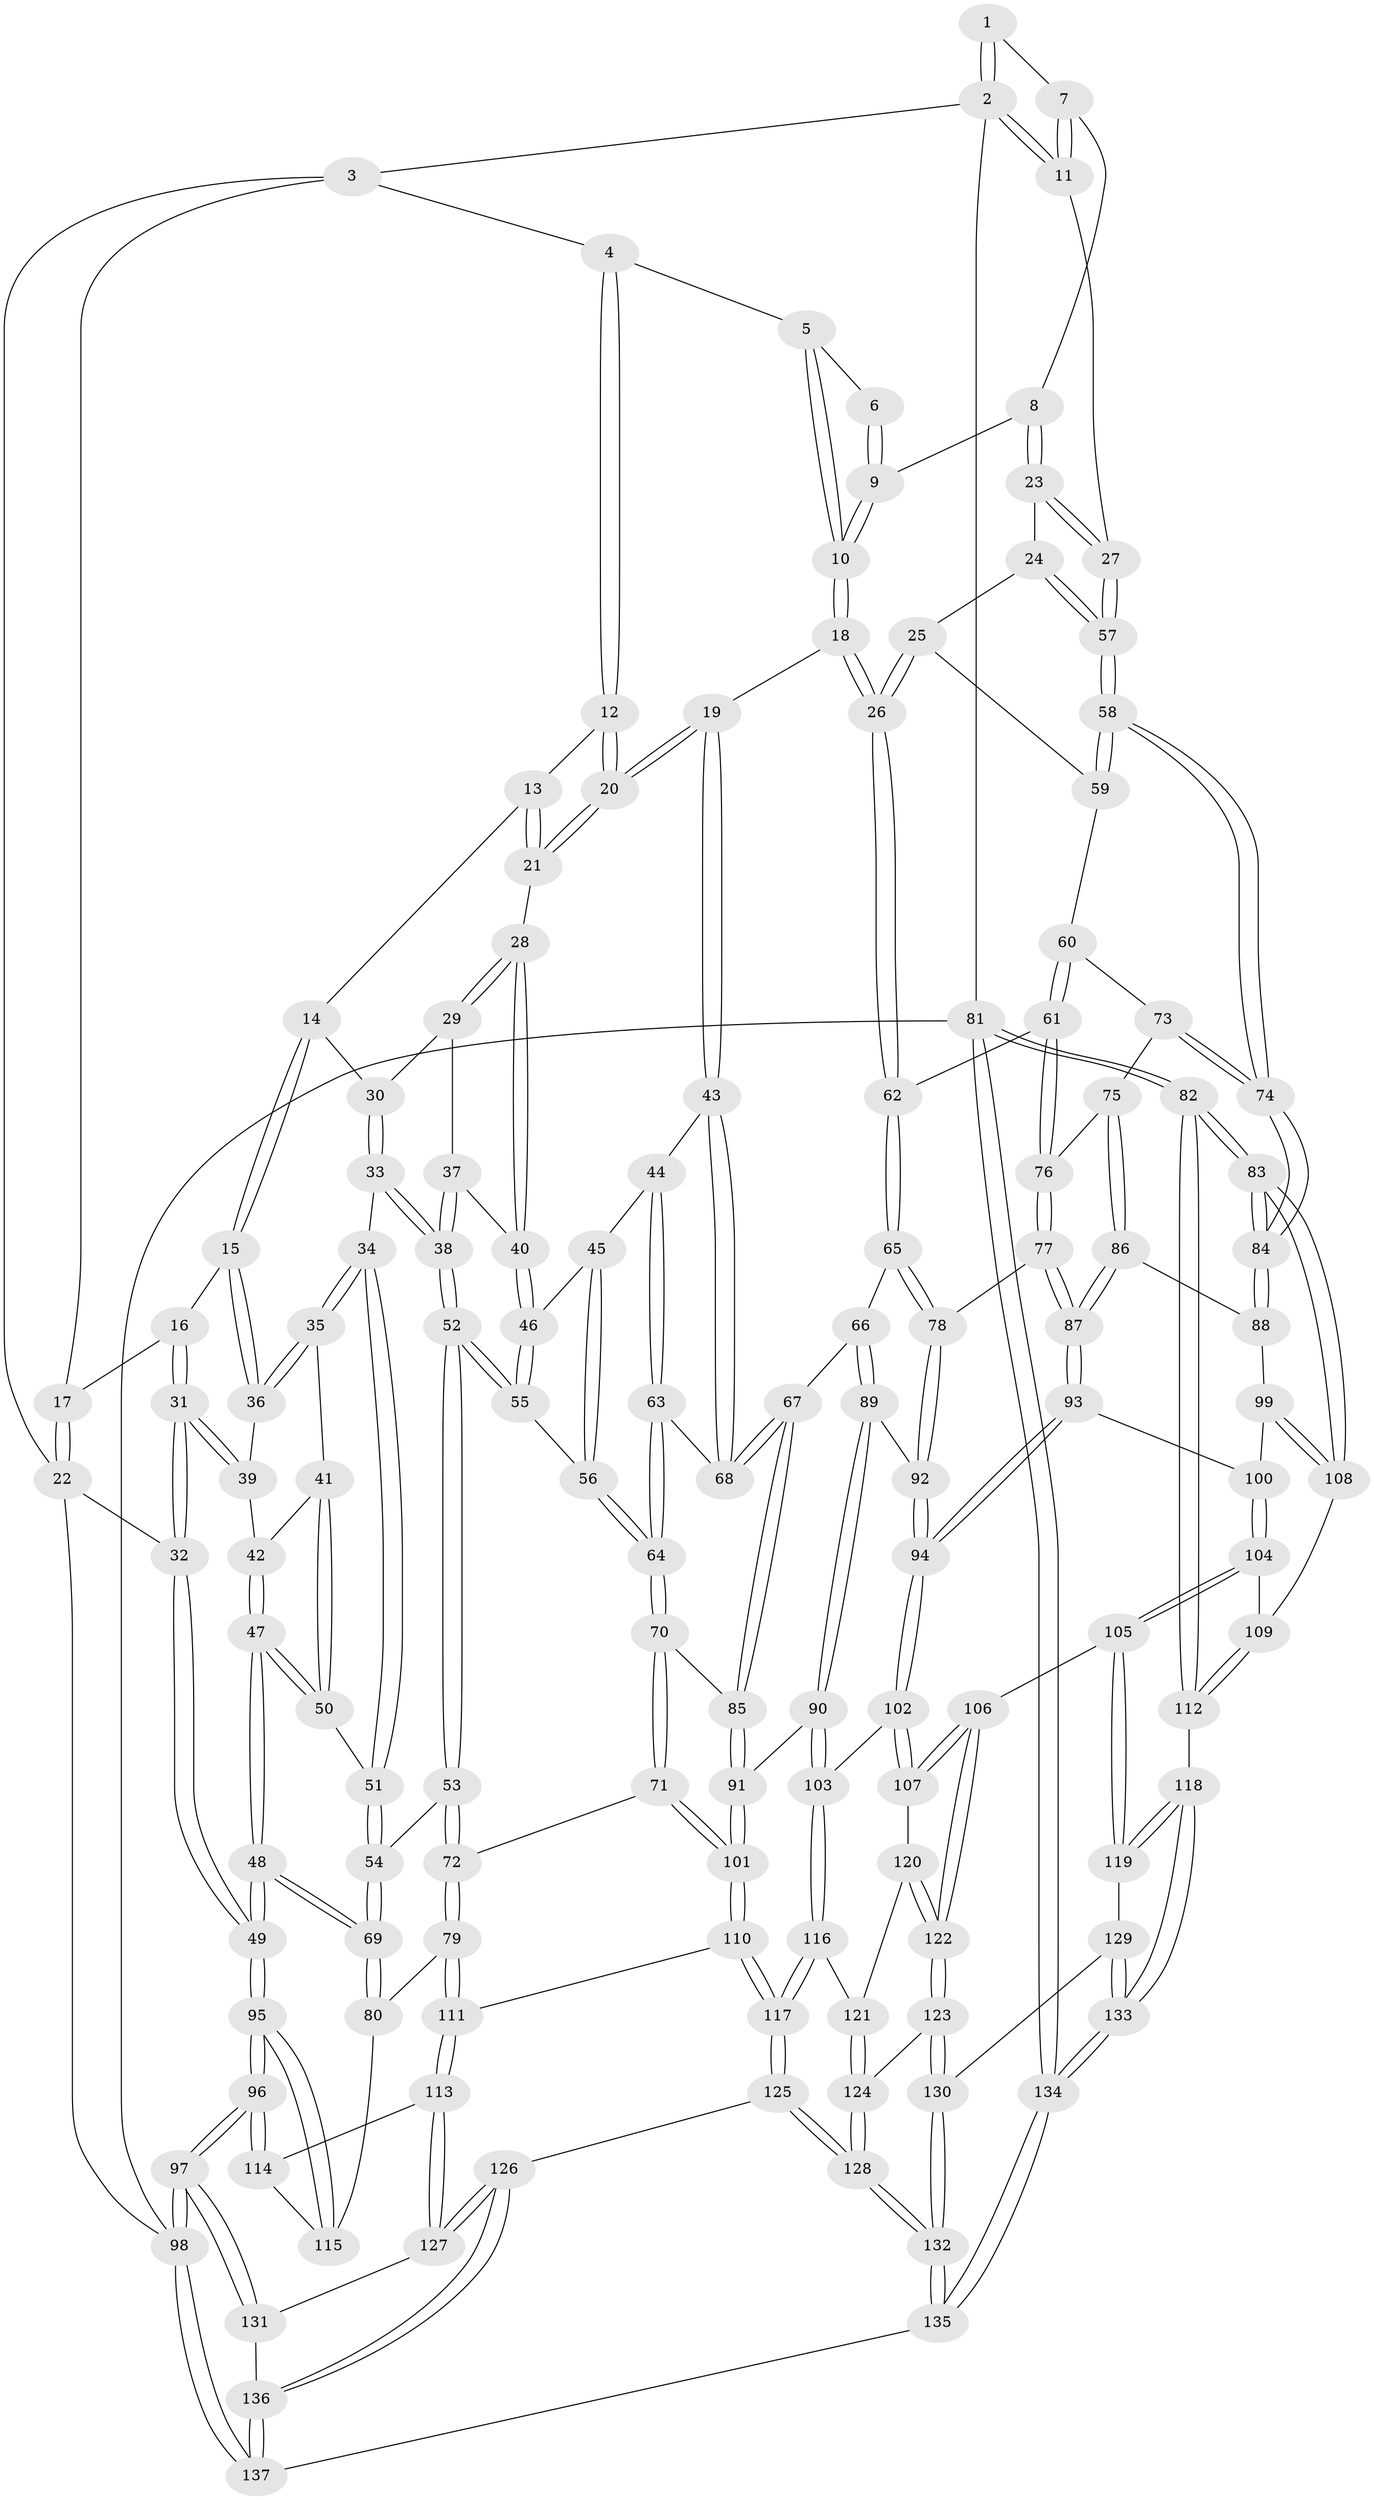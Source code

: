// Generated by graph-tools (version 1.1) at 2025/38/03/09/25 02:38:47]
// undirected, 137 vertices, 339 edges
graph export_dot {
graph [start="1"]
  node [color=gray90,style=filled];
  1 [pos="+0.8036787505712065+0"];
  2 [pos="+1+0"];
  3 [pos="+0.048467222746354253+0"];
  4 [pos="+0.3649987370019995+0"];
  5 [pos="+0.6924843181481922+0"];
  6 [pos="+0.7913108297332868+0"];
  7 [pos="+0.9493096116351882+0.10139849246049976"];
  8 [pos="+0.8629307843764749+0.15737154254473004"];
  9 [pos="+0.8240945698183579+0.06380982122236112"];
  10 [pos="+0.6644198219200811+0.18414120436792553"];
  11 [pos="+1+0.10917018178431612"];
  12 [pos="+0.36253729263874973+0"];
  13 [pos="+0.35128636336991137+0"];
  14 [pos="+0.266351442092922+0.09035239611053936"];
  15 [pos="+0.13099887167588756+0.16283502617533577"];
  16 [pos="+0.10187514990929045+0.15705038639273375"];
  17 [pos="+0.058220484307294866+0.12914899484424797"];
  18 [pos="+0.6499764757371576+0.2361159375896145"];
  19 [pos="+0.6469043103182056+0.2374478249778566"];
  20 [pos="+0.6290158344765352+0.23035171390954529"];
  21 [pos="+0.4692955337002535+0.2398487197283383"];
  22 [pos="+0+0.12094186423757071"];
  23 [pos="+0.8578920807655436+0.2099358552248818"];
  24 [pos="+0.8369772757033224+0.2499615273812529"];
  25 [pos="+0.835910952444478+0.25156945719986884"];
  26 [pos="+0.8012473521764871+0.26470117645402785"];
  27 [pos="+1+0.12563663727490168"];
  28 [pos="+0.4548698322190361+0.2529179369043123"];
  29 [pos="+0.34757475534345705+0.2004779579071704"];
  30 [pos="+0.27260342914383084+0.11356225521576833"];
  31 [pos="+0+0.27206079130605376"];
  32 [pos="+0+0.34176801655598477"];
  33 [pos="+0.2708281746862013+0.28062802715238944"];
  34 [pos="+0.21620391555102364+0.30447795785856563"];
  35 [pos="+0.1662833548921661+0.2844449149425768"];
  36 [pos="+0.13151192201399664+0.174265544760898"];
  37 [pos="+0.3604760637766864+0.279799843873935"];
  38 [pos="+0.30069994127739275+0.305095853601235"];
  39 [pos="+0.07570084080075806+0.28934284559848267"];
  40 [pos="+0.4352797892426335+0.2876690599559825"];
  41 [pos="+0.1343424123090494+0.3139686455195104"];
  42 [pos="+0.08347122139894382+0.30129133173950723"];
  43 [pos="+0.6195090486045816+0.3354029028779633"];
  44 [pos="+0.49487825697180826+0.3537001589226301"];
  45 [pos="+0.444392502448351+0.31943163272767316"];
  46 [pos="+0.4356145129320017+0.30330831320928753"];
  47 [pos="+0.01685687911966201+0.46791564954524556"];
  48 [pos="+0+0.6075924556485479"];
  49 [pos="+0+0.6142931210157596"];
  50 [pos="+0.1328867122577061+0.34523737918192315"];
  51 [pos="+0.20467396877059224+0.38969599651038606"];
  52 [pos="+0.3242259119797564+0.39128723051871106"];
  53 [pos="+0.30825205929996125+0.43058942434887293"];
  54 [pos="+0.21161584913325887+0.4146544352087123"];
  55 [pos="+0.33990963889797615+0.3847872094923595"];
  56 [pos="+0.4335377165261291+0.3936623046586774"];
  57 [pos="+1+0.24675643399844774"];
  58 [pos="+1+0.3336747249685671"];
  59 [pos="+0.89119039846228+0.2988625283600625"];
  60 [pos="+0.9266230382828247+0.3966786540612068"];
  61 [pos="+0.8730567794142119+0.44808511471462303"];
  62 [pos="+0.7956135137683092+0.4265465870951673"];
  63 [pos="+0.4783366155756945+0.4564879900927651"];
  64 [pos="+0.4727469144476974+0.46126996759298106"];
  65 [pos="+0.7820666521125633+0.4385314050347599"];
  66 [pos="+0.667928421951072+0.4688562843549637"];
  67 [pos="+0.662058494253337+0.466506225132699"];
  68 [pos="+0.6219774923996761+0.40025109197241726"];
  69 [pos="+0+0.5933257492835193"];
  70 [pos="+0.44310898109023683+0.524731090704953"];
  71 [pos="+0.40525924200068925+0.5555593218667702"];
  72 [pos="+0.3625949212106732+0.5564150600691498"];
  73 [pos="+1+0.41553371121107163"];
  74 [pos="+1+0.41954808462021126"];
  75 [pos="+0.9181132408791254+0.4965462073141443"];
  76 [pos="+0.8866312509133267+0.4787020300144965"];
  77 [pos="+0.8513078262848053+0.5403595274520712"];
  78 [pos="+0.8057713879262434+0.5358890552230275"];
  79 [pos="+0.32686149719251134+0.5871733484800462"];
  80 [pos="+0.2584432293428894+0.6039201234073789"];
  81 [pos="+1+1"];
  82 [pos="+1+0.831805282858249"];
  83 [pos="+1+0.7524950403102131"];
  84 [pos="+1+0.5441886978070464"];
  85 [pos="+0.5919885924678343+0.537512888788619"];
  86 [pos="+0.9587934943141847+0.5476802418753485"];
  87 [pos="+0.8722654759389536+0.5735657405643025"];
  88 [pos="+0.9608443795035576+0.5485684427537133"];
  89 [pos="+0.6790669479816979+0.49186544019641343"];
  90 [pos="+0.6326229600368176+0.6553175470505815"];
  91 [pos="+0.6024730727603471+0.6399462386551864"];
  92 [pos="+0.7456054591641451+0.6037104729054364"];
  93 [pos="+0.869668907119306+0.5848753544967791"];
  94 [pos="+0.747163409547595+0.6807468653061531"];
  95 [pos="+0+0.9186409985069703"];
  96 [pos="+0+1"];
  97 [pos="+0+1"];
  98 [pos="+0+1"];
  99 [pos="+0.9214075708437138+0.6427947292974519"];
  100 [pos="+0.9146237231299409+0.6432576100108194"];
  101 [pos="+0.49725028723538023+0.6652925222600358"];
  102 [pos="+0.7463111290069043+0.6843637560742359"];
  103 [pos="+0.6761151333647585+0.6828603951496274"];
  104 [pos="+0.8558407430025206+0.6884239743084719"];
  105 [pos="+0.7918785262924471+0.7277822510245265"];
  106 [pos="+0.7750658807762639+0.7168216142734993"];
  107 [pos="+0.7493023488786714+0.6883441997267349"];
  108 [pos="+0.9354979614830197+0.6511719931039459"];
  109 [pos="+0.9279609531849716+0.6998499520348719"];
  110 [pos="+0.494364213291848+0.6947890115384295"];
  111 [pos="+0.3561682144790123+0.7560207924020974"];
  112 [pos="+0.9751000105243312+0.8228097333324683"];
  113 [pos="+0.3501856379386782+0.7817330140805012"];
  114 [pos="+0.2700868213459415+0.7760738616388105"];
  115 [pos="+0.2533889282524617+0.7130302360899258"];
  116 [pos="+0.5962291439276762+0.7741413935926811"];
  117 [pos="+0.5241101319950676+0.7997793993815521"];
  118 [pos="+0.8767601050462318+0.8298366187948109"];
  119 [pos="+0.8516473170131185+0.8101789778773195"];
  120 [pos="+0.6574513672565951+0.8062610797827077"];
  121 [pos="+0.6249456213913126+0.7983936982749161"];
  122 [pos="+0.6878427654420566+0.84322685292941"];
  123 [pos="+0.687230853814494+0.846838924190893"];
  124 [pos="+0.6353291316133787+0.8355752226753188"];
  125 [pos="+0.4923396163306809+0.8742729570895651"];
  126 [pos="+0.47678187600527894+0.8736555883986361"];
  127 [pos="+0.3900351243099683+0.860913231933626"];
  128 [pos="+0.5513984060227147+0.9471042081776497"];
  129 [pos="+0.7206795794755617+0.8833043823854894"];
  130 [pos="+0.6914718645688759+0.8761367170944372"];
  131 [pos="+0.3461958542139064+0.8994817313001794"];
  132 [pos="+0.5720514284705371+0.9796338191566129"];
  133 [pos="+0.8111145337266529+1"];
  134 [pos="+0.7949538206037411+1"];
  135 [pos="+0.6139497912026268+1"];
  136 [pos="+0.39449327863777794+1"];
  137 [pos="+0.4089657912213793+1"];
  1 -- 2;
  1 -- 2;
  1 -- 7;
  2 -- 3;
  2 -- 11;
  2 -- 11;
  2 -- 81;
  3 -- 4;
  3 -- 17;
  3 -- 22;
  4 -- 5;
  4 -- 12;
  4 -- 12;
  5 -- 6;
  5 -- 10;
  5 -- 10;
  6 -- 9;
  6 -- 9;
  7 -- 8;
  7 -- 11;
  7 -- 11;
  8 -- 9;
  8 -- 23;
  8 -- 23;
  9 -- 10;
  9 -- 10;
  10 -- 18;
  10 -- 18;
  11 -- 27;
  12 -- 13;
  12 -- 20;
  12 -- 20;
  13 -- 14;
  13 -- 21;
  13 -- 21;
  14 -- 15;
  14 -- 15;
  14 -- 30;
  15 -- 16;
  15 -- 36;
  15 -- 36;
  16 -- 17;
  16 -- 31;
  16 -- 31;
  17 -- 22;
  17 -- 22;
  18 -- 19;
  18 -- 26;
  18 -- 26;
  19 -- 20;
  19 -- 20;
  19 -- 43;
  19 -- 43;
  20 -- 21;
  20 -- 21;
  21 -- 28;
  22 -- 32;
  22 -- 98;
  23 -- 24;
  23 -- 27;
  23 -- 27;
  24 -- 25;
  24 -- 57;
  24 -- 57;
  25 -- 26;
  25 -- 26;
  25 -- 59;
  26 -- 62;
  26 -- 62;
  27 -- 57;
  27 -- 57;
  28 -- 29;
  28 -- 29;
  28 -- 40;
  28 -- 40;
  29 -- 30;
  29 -- 37;
  30 -- 33;
  30 -- 33;
  31 -- 32;
  31 -- 32;
  31 -- 39;
  31 -- 39;
  32 -- 49;
  32 -- 49;
  33 -- 34;
  33 -- 38;
  33 -- 38;
  34 -- 35;
  34 -- 35;
  34 -- 51;
  34 -- 51;
  35 -- 36;
  35 -- 36;
  35 -- 41;
  36 -- 39;
  37 -- 38;
  37 -- 38;
  37 -- 40;
  38 -- 52;
  38 -- 52;
  39 -- 42;
  40 -- 46;
  40 -- 46;
  41 -- 42;
  41 -- 50;
  41 -- 50;
  42 -- 47;
  42 -- 47;
  43 -- 44;
  43 -- 68;
  43 -- 68;
  44 -- 45;
  44 -- 63;
  44 -- 63;
  45 -- 46;
  45 -- 56;
  45 -- 56;
  46 -- 55;
  46 -- 55;
  47 -- 48;
  47 -- 48;
  47 -- 50;
  47 -- 50;
  48 -- 49;
  48 -- 49;
  48 -- 69;
  48 -- 69;
  49 -- 95;
  49 -- 95;
  50 -- 51;
  51 -- 54;
  51 -- 54;
  52 -- 53;
  52 -- 53;
  52 -- 55;
  52 -- 55;
  53 -- 54;
  53 -- 72;
  53 -- 72;
  54 -- 69;
  54 -- 69;
  55 -- 56;
  56 -- 64;
  56 -- 64;
  57 -- 58;
  57 -- 58;
  58 -- 59;
  58 -- 59;
  58 -- 74;
  58 -- 74;
  59 -- 60;
  60 -- 61;
  60 -- 61;
  60 -- 73;
  61 -- 62;
  61 -- 76;
  61 -- 76;
  62 -- 65;
  62 -- 65;
  63 -- 64;
  63 -- 64;
  63 -- 68;
  64 -- 70;
  64 -- 70;
  65 -- 66;
  65 -- 78;
  65 -- 78;
  66 -- 67;
  66 -- 89;
  66 -- 89;
  67 -- 68;
  67 -- 68;
  67 -- 85;
  67 -- 85;
  69 -- 80;
  69 -- 80;
  70 -- 71;
  70 -- 71;
  70 -- 85;
  71 -- 72;
  71 -- 101;
  71 -- 101;
  72 -- 79;
  72 -- 79;
  73 -- 74;
  73 -- 74;
  73 -- 75;
  74 -- 84;
  74 -- 84;
  75 -- 76;
  75 -- 86;
  75 -- 86;
  76 -- 77;
  76 -- 77;
  77 -- 78;
  77 -- 87;
  77 -- 87;
  78 -- 92;
  78 -- 92;
  79 -- 80;
  79 -- 111;
  79 -- 111;
  80 -- 115;
  81 -- 82;
  81 -- 82;
  81 -- 134;
  81 -- 134;
  81 -- 98;
  82 -- 83;
  82 -- 83;
  82 -- 112;
  82 -- 112;
  83 -- 84;
  83 -- 84;
  83 -- 108;
  83 -- 108;
  84 -- 88;
  84 -- 88;
  85 -- 91;
  85 -- 91;
  86 -- 87;
  86 -- 87;
  86 -- 88;
  87 -- 93;
  87 -- 93;
  88 -- 99;
  89 -- 90;
  89 -- 90;
  89 -- 92;
  90 -- 91;
  90 -- 103;
  90 -- 103;
  91 -- 101;
  91 -- 101;
  92 -- 94;
  92 -- 94;
  93 -- 94;
  93 -- 94;
  93 -- 100;
  94 -- 102;
  94 -- 102;
  95 -- 96;
  95 -- 96;
  95 -- 115;
  95 -- 115;
  96 -- 97;
  96 -- 97;
  96 -- 114;
  96 -- 114;
  97 -- 98;
  97 -- 98;
  97 -- 131;
  97 -- 131;
  98 -- 137;
  98 -- 137;
  99 -- 100;
  99 -- 108;
  99 -- 108;
  100 -- 104;
  100 -- 104;
  101 -- 110;
  101 -- 110;
  102 -- 103;
  102 -- 107;
  102 -- 107;
  103 -- 116;
  103 -- 116;
  104 -- 105;
  104 -- 105;
  104 -- 109;
  105 -- 106;
  105 -- 119;
  105 -- 119;
  106 -- 107;
  106 -- 107;
  106 -- 122;
  106 -- 122;
  107 -- 120;
  108 -- 109;
  109 -- 112;
  109 -- 112;
  110 -- 111;
  110 -- 117;
  110 -- 117;
  111 -- 113;
  111 -- 113;
  112 -- 118;
  113 -- 114;
  113 -- 127;
  113 -- 127;
  114 -- 115;
  116 -- 117;
  116 -- 117;
  116 -- 121;
  117 -- 125;
  117 -- 125;
  118 -- 119;
  118 -- 119;
  118 -- 133;
  118 -- 133;
  119 -- 129;
  120 -- 121;
  120 -- 122;
  120 -- 122;
  121 -- 124;
  121 -- 124;
  122 -- 123;
  122 -- 123;
  123 -- 124;
  123 -- 130;
  123 -- 130;
  124 -- 128;
  124 -- 128;
  125 -- 126;
  125 -- 128;
  125 -- 128;
  126 -- 127;
  126 -- 127;
  126 -- 136;
  126 -- 136;
  127 -- 131;
  128 -- 132;
  128 -- 132;
  129 -- 130;
  129 -- 133;
  129 -- 133;
  130 -- 132;
  130 -- 132;
  131 -- 136;
  132 -- 135;
  132 -- 135;
  133 -- 134;
  133 -- 134;
  134 -- 135;
  134 -- 135;
  135 -- 137;
  136 -- 137;
  136 -- 137;
}
